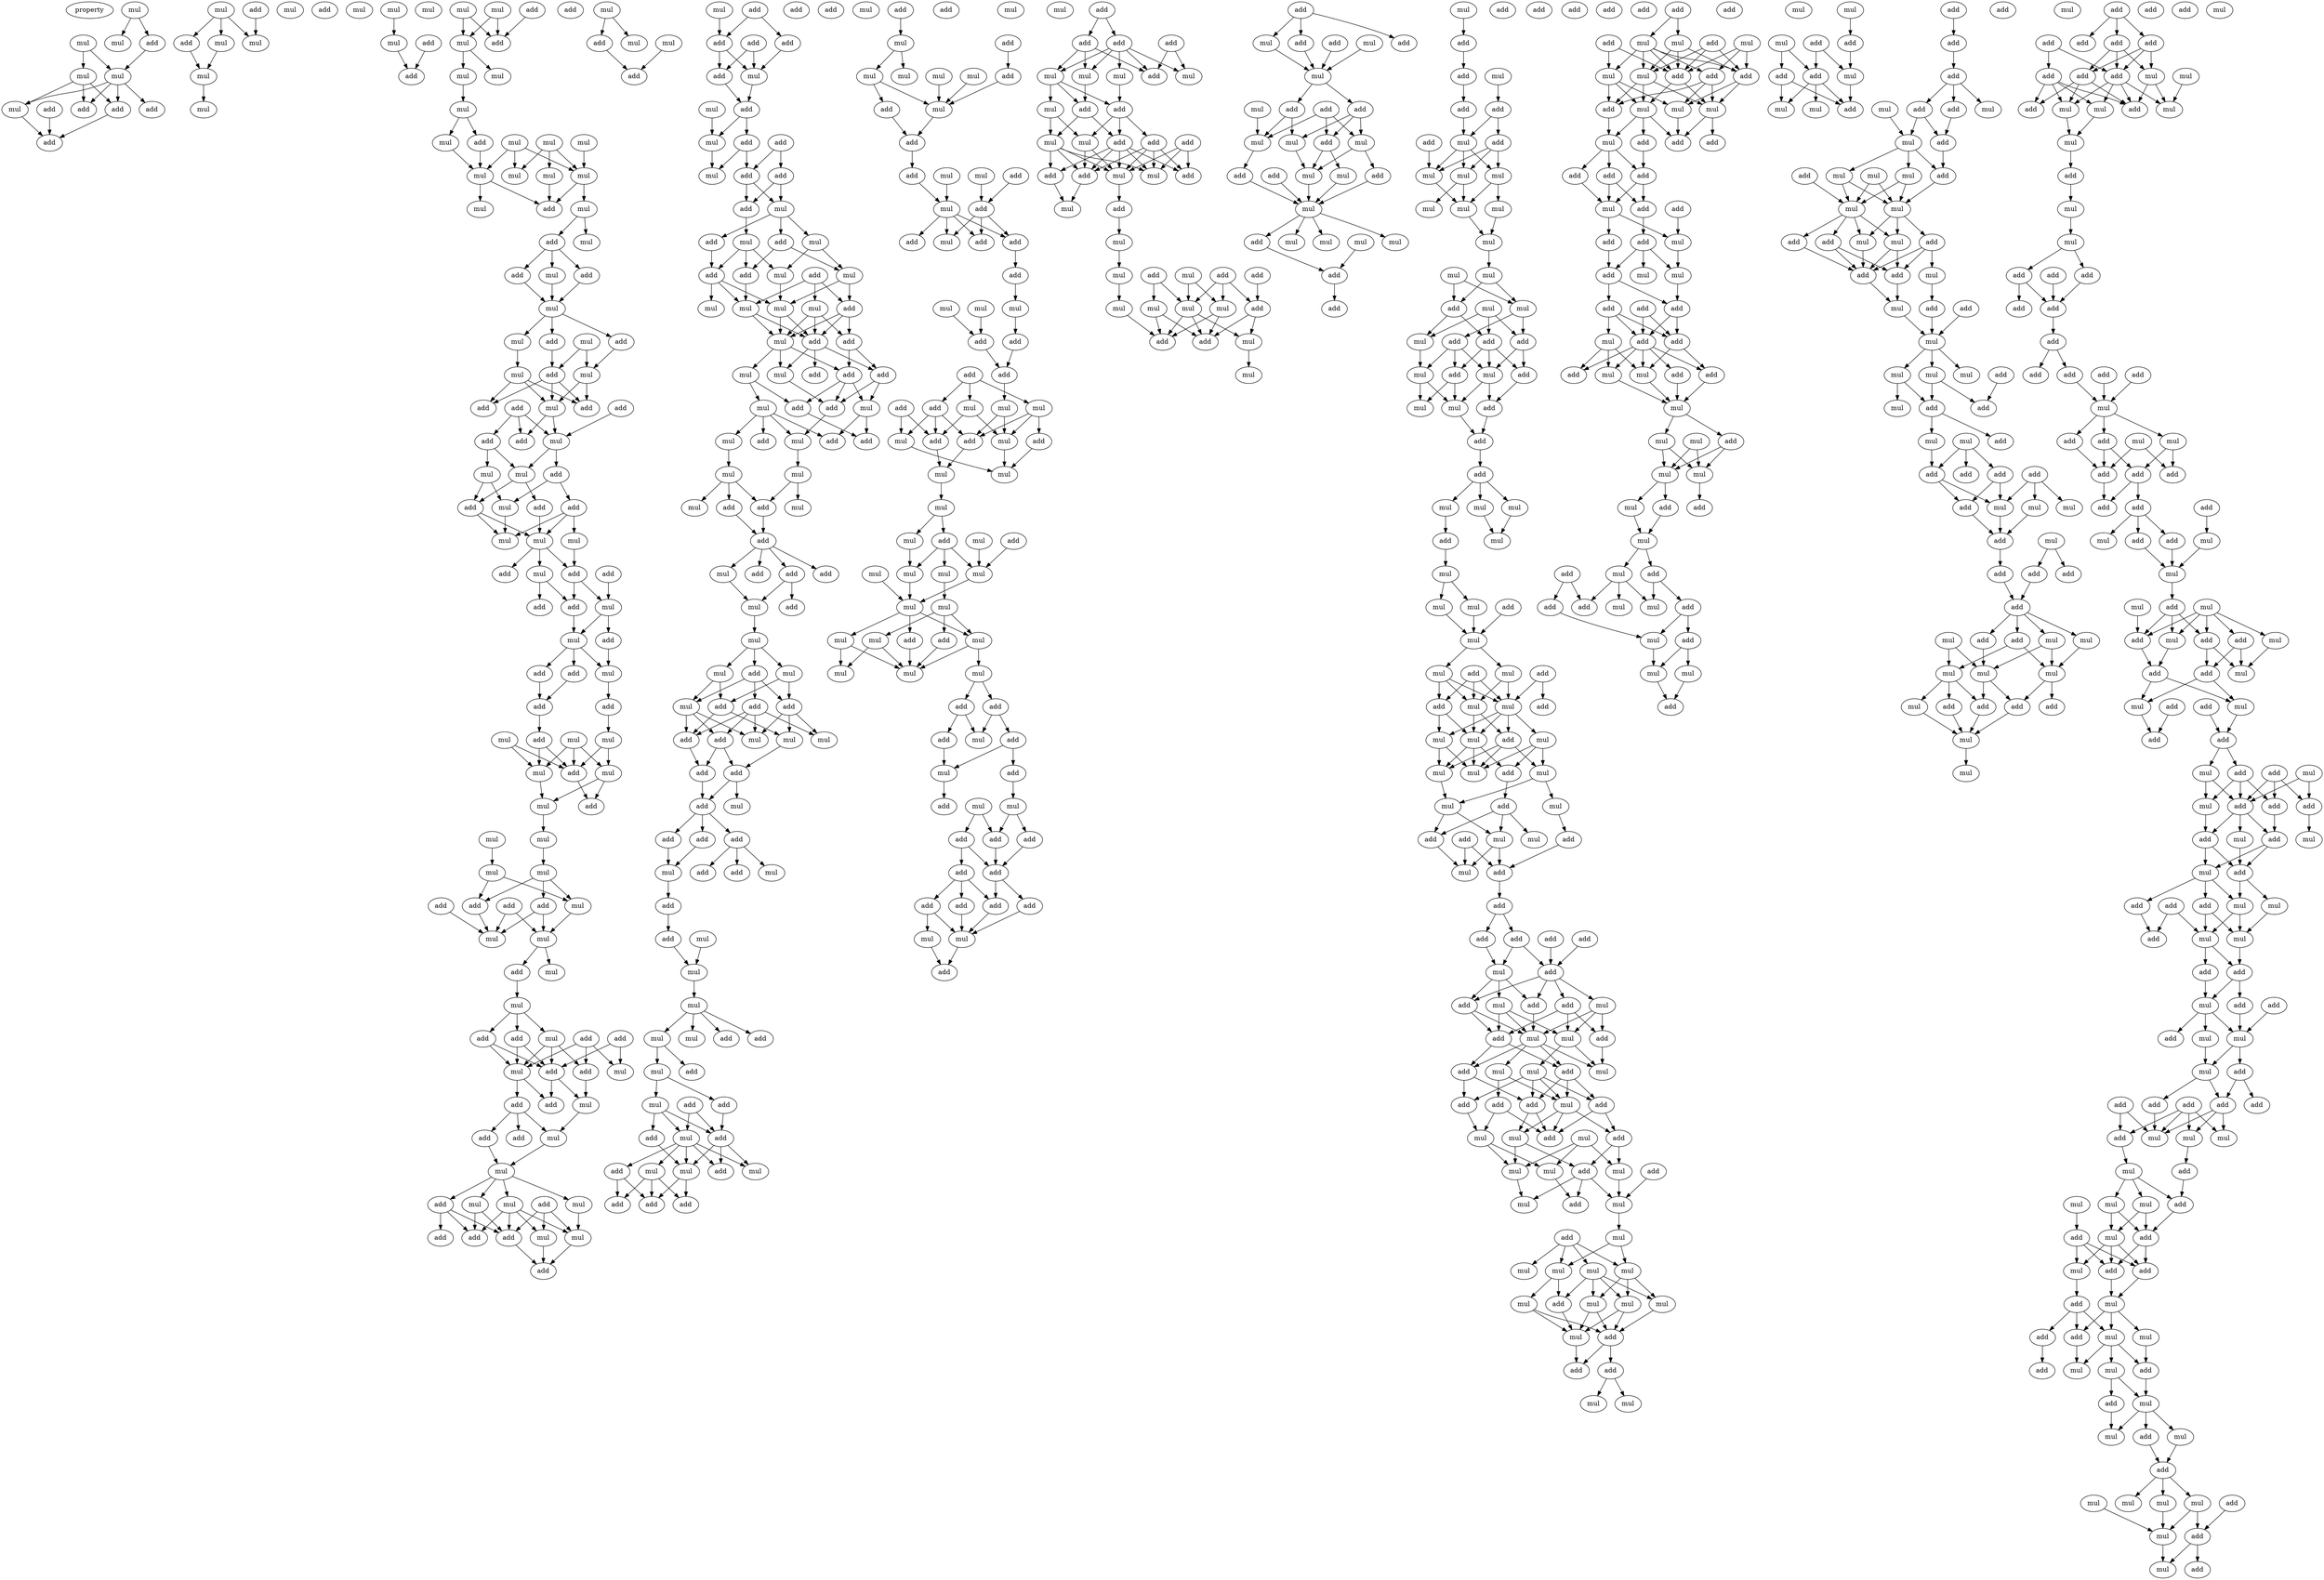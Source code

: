 digraph {
    node [fontcolor=black]
    property [mul=2,lf=1.3]
    0 [ label = mul ];
    1 [ label = add ];
    2 [ label = mul ];
    3 [ label = mul ];
    4 [ label = mul ];
    5 [ label = mul ];
    6 [ label = add ];
    7 [ label = mul ];
    8 [ label = add ];
    9 [ label = add ];
    10 [ label = add ];
    11 [ label = add ];
    12 [ label = mul ];
    13 [ label = mul ];
    14 [ label = add ];
    15 [ label = add ];
    16 [ label = mul ];
    17 [ label = mul ];
    18 [ label = mul ];
    19 [ label = add ];
    20 [ label = mul ];
    21 [ label = mul ];
    22 [ label = mul ];
    23 [ label = add ];
    24 [ label = mul ];
    25 [ label = mul ];
    26 [ label = add ];
    27 [ label = mul ];
    28 [ label = mul ];
    29 [ label = add ];
    30 [ label = mul ];
    31 [ label = add ];
    32 [ label = mul ];
    33 [ label = mul ];
    34 [ label = mul ];
    35 [ label = mul ];
    36 [ label = mul ];
    37 [ label = mul ];
    38 [ label = add ];
    39 [ label = mul ];
    40 [ label = mul ];
    41 [ label = mul ];
    42 [ label = mul ];
    43 [ label = mul ];
    44 [ label = add ];
    45 [ label = mul ];
    46 [ label = mul ];
    47 [ label = add ];
    48 [ label = mul ];
    49 [ label = add ];
    50 [ label = mul ];
    51 [ label = add ];
    52 [ label = mul ];
    53 [ label = add ];
    54 [ label = add ];
    55 [ label = add ];
    56 [ label = mul ];
    57 [ label = mul ];
    58 [ label = add ];
    59 [ label = mul ];
    60 [ label = mul ];
    61 [ label = add ];
    62 [ label = add ];
    63 [ label = mul ];
    64 [ label = add ];
    65 [ label = add ];
    66 [ label = mul ];
    67 [ label = add ];
    68 [ label = add ];
    69 [ label = mul ];
    70 [ label = add ];
    71 [ label = mul ];
    72 [ label = add ];
    73 [ label = mul ];
    74 [ label = add ];
    75 [ label = add ];
    76 [ label = mul ];
    77 [ label = mul ];
    78 [ label = mul ];
    79 [ label = add ];
    80 [ label = mul ];
    81 [ label = add ];
    82 [ label = add ];
    83 [ label = mul ];
    84 [ label = add ];
    85 [ label = add ];
    86 [ label = add ];
    87 [ label = mul ];
    88 [ label = add ];
    89 [ label = mul ];
    90 [ label = add ];
    91 [ label = add ];
    92 [ label = add ];
    93 [ label = add ];
    94 [ label = mul ];
    95 [ label = mul ];
    96 [ label = mul ];
    97 [ label = mul ];
    98 [ label = mul ];
    99 [ label = add ];
    100 [ label = add ];
    101 [ label = mul ];
    102 [ label = mul ];
    103 [ label = mul ];
    104 [ label = mul ];
    105 [ label = mul ];
    106 [ label = add ];
    107 [ label = add ];
    108 [ label = mul ];
    109 [ label = add ];
    110 [ label = add ];
    111 [ label = mul ];
    112 [ label = mul ];
    113 [ label = add ];
    114 [ label = mul ];
    115 [ label = mul ];
    116 [ label = add ];
    117 [ label = mul ];
    118 [ label = add ];
    119 [ label = add ];
    120 [ label = add ];
    121 [ label = mul ];
    122 [ label = mul ];
    123 [ label = add ];
    124 [ label = add ];
    125 [ label = add ];
    126 [ label = add ];
    127 [ label = mul ];
    128 [ label = add ];
    129 [ label = add ];
    130 [ label = mul ];
    131 [ label = mul ];
    132 [ label = mul ];
    133 [ label = add ];
    134 [ label = mul ];
    135 [ label = add ];
    136 [ label = mul ];
    137 [ label = mul ];
    138 [ label = add ];
    139 [ label = mul ];
    140 [ label = add ];
    141 [ label = add ];
    142 [ label = add ];
    143 [ label = mul ];
    144 [ label = add ];
    145 [ label = mul ];
    146 [ label = mul ];
    147 [ label = add ];
    148 [ label = mul ];
    149 [ label = add ];
    150 [ label = add ];
    151 [ label = add ];
    152 [ label = add ];
    153 [ label = add ];
    154 [ label = add ];
    155 [ label = mul ];
    156 [ label = mul ];
    157 [ label = add ];
    158 [ label = mul ];
    159 [ label = add ];
    160 [ label = add ];
    161 [ label = add ];
    162 [ label = mul ];
    163 [ label = add ];
    164 [ label = mul ];
    165 [ label = add ];
    166 [ label = mul ];
    167 [ label = add ];
    168 [ label = add ];
    169 [ label = mul ];
    170 [ label = add ];
    171 [ label = add ];
    172 [ label = mul ];
    173 [ label = mul ];
    174 [ label = add ];
    175 [ label = mul ];
    176 [ label = mul ];
    177 [ label = add ];
    178 [ label = mul ];
    179 [ label = mul ];
    180 [ label = add ];
    181 [ label = add ];
    182 [ label = mul ];
    183 [ label = add ];
    184 [ label = mul ];
    185 [ label = add ];
    186 [ label = add ];
    187 [ label = mul ];
    188 [ label = mul ];
    189 [ label = mul ];
    190 [ label = add ];
    191 [ label = add ];
    192 [ label = mul ];
    193 [ label = add ];
    194 [ label = mul ];
    195 [ label = add ];
    196 [ label = add ];
    197 [ label = mul ];
    198 [ label = mul ];
    199 [ label = mul ];
    200 [ label = mul ];
    201 [ label = add ];
    202 [ label = add ];
    203 [ label = add ];
    204 [ label = mul ];
    205 [ label = add ];
    206 [ label = add ];
    207 [ label = add ];
    208 [ label = add ];
    209 [ label = mul ];
    210 [ label = mul ];
    211 [ label = mul ];
    212 [ label = mul ];
    213 [ label = add ];
    214 [ label = add ];
    215 [ label = add ];
    216 [ label = mul ];
    217 [ label = add ];
    218 [ label = mul ];
    219 [ label = mul ];
    220 [ label = add ];
    221 [ label = add ];
    222 [ label = mul ];
    223 [ label = add ];
    224 [ label = add ];
    225 [ label = mul ];
    226 [ label = add ];
    227 [ label = add ];
    228 [ label = add ];
    229 [ label = add ];
    230 [ label = add ];
    231 [ label = add ];
    232 [ label = mul ];
    233 [ label = mul ];
    234 [ label = add ];
    235 [ label = mul ];
    236 [ label = add ];
    237 [ label = add ];
    238 [ label = mul ];
    239 [ label = mul ];
    240 [ label = mul ];
    241 [ label = mul ];
    242 [ label = mul ];
    243 [ label = add ];
    244 [ label = add ];
    245 [ label = mul ];
    246 [ label = add ];
    247 [ label = add ];
    248 [ label = add ];
    249 [ label = mul ];
    250 [ label = mul ];
    251 [ label = add ];
    252 [ label = add ];
    253 [ label = mul ];
    254 [ label = add ];
    255 [ label = mul ];
    256 [ label = mul ];
    257 [ label = add ];
    258 [ label = add ];
    259 [ label = add ];
    260 [ label = add ];
    261 [ label = add ];
    262 [ label = add ];
    263 [ label = mul ];
    264 [ label = mul ];
    265 [ label = mul ];
    266 [ label = add ];
    267 [ label = mul ];
    268 [ label = mul ];
    269 [ label = add ];
    270 [ label = mul ];
    271 [ label = add ];
    272 [ label = add ];
    273 [ label = mul ];
    274 [ label = add ];
    275 [ label = mul ];
    276 [ label = mul ];
    277 [ label = add ];
    278 [ label = add ];
    279 [ label = add ];
    280 [ label = add ];
    281 [ label = mul ];
    282 [ label = add ];
    283 [ label = mul ];
    284 [ label = mul ];
    285 [ label = mul ];
    286 [ label = add ];
    287 [ label = add ];
    288 [ label = add ];
    289 [ label = add ];
    290 [ label = mul ];
    291 [ label = mul ];
    292 [ label = add ];
    293 [ label = add ];
    294 [ label = mul ];
    295 [ label = add ];
    296 [ label = add ];
    297 [ label = add ];
    298 [ label = mul ];
    299 [ label = mul ];
    300 [ label = mul ];
    301 [ label = mul ];
    302 [ label = mul ];
    303 [ label = mul ];
    304 [ label = mul ];
    305 [ label = add ];
    306 [ label = add ];
    307 [ label = mul ];
    308 [ label = mul ];
    309 [ label = mul ];
    310 [ label = mul ];
    311 [ label = mul ];
    312 [ label = mul ];
    313 [ label = add ];
    314 [ label = add ];
    315 [ label = mul ];
    316 [ label = mul ];
    317 [ label = mul ];
    318 [ label = mul ];
    319 [ label = mul ];
    320 [ label = mul ];
    321 [ label = add ];
    322 [ label = add ];
    323 [ label = add ];
    324 [ label = add ];
    325 [ label = mul ];
    326 [ label = add ];
    327 [ label = mul ];
    328 [ label = mul ];
    329 [ label = mul ];
    330 [ label = add ];
    331 [ label = add ];
    332 [ label = add ];
    333 [ label = add ];
    334 [ label = add ];
    335 [ label = add ];
    336 [ label = add ];
    337 [ label = add ];
    338 [ label = add ];
    339 [ label = add ];
    340 [ label = add ];
    341 [ label = mul ];
    342 [ label = mul ];
    343 [ label = mul ];
    344 [ label = add ];
    345 [ label = mul ];
    346 [ label = add ];
    347 [ label = add ];
    348 [ label = add ];
    349 [ label = add ];
    350 [ label = mul ];
    351 [ label = mul ];
    352 [ label = add ];
    353 [ label = mul ];
    354 [ label = mul ];
    355 [ label = add ];
    356 [ label = mul ];
    357 [ label = add ];
    358 [ label = add ];
    359 [ label = add ];
    360 [ label = mul ];
    361 [ label = mul ];
    362 [ label = add ];
    363 [ label = add ];
    364 [ label = add ];
    365 [ label = mul ];
    366 [ label = add ];
    367 [ label = mul ];
    368 [ label = add ];
    369 [ label = mul ];
    370 [ label = mul ];
    371 [ label = mul ];
    372 [ label = add ];
    373 [ label = add ];
    374 [ label = add ];
    375 [ label = mul ];
    376 [ label = mul ];
    377 [ label = add ];
    378 [ label = mul ];
    379 [ label = mul ];
    380 [ label = mul ];
    381 [ label = mul ];
    382 [ label = add ];
    383 [ label = add ];
    384 [ label = mul ];
    385 [ label = add ];
    386 [ label = add ];
    387 [ label = add ];
    388 [ label = mul ];
    389 [ label = add ];
    390 [ label = mul ];
    391 [ label = mul ];
    392 [ label = add ];
    393 [ label = add ];
    394 [ label = add ];
    395 [ label = mul ];
    396 [ label = add ];
    397 [ label = mul ];
    398 [ label = mul ];
    399 [ label = mul ];
    400 [ label = add ];
    401 [ label = add ];
    402 [ label = mul ];
    403 [ label = mul ];
    404 [ label = add ];
    405 [ label = mul ];
    406 [ label = add ];
    407 [ label = mul ];
    408 [ label = mul ];
    409 [ label = mul ];
    410 [ label = mul ];
    411 [ label = add ];
    412 [ label = mul ];
    413 [ label = add ];
    414 [ label = add ];
    415 [ label = add ];
    416 [ label = add ];
    417 [ label = mul ];
    418 [ label = add ];
    419 [ label = add ];
    420 [ label = add ];
    421 [ label = add ];
    422 [ label = mul ];
    423 [ label = mul ];
    424 [ label = mul ];
    425 [ label = mul ];
    426 [ label = mul ];
    427 [ label = add ];
    428 [ label = mul ];
    429 [ label = mul ];
    430 [ label = add ];
    431 [ label = mul ];
    432 [ label = mul ];
    433 [ label = mul ];
    434 [ label = add ];
    435 [ label = mul ];
    436 [ label = mul ];
    437 [ label = add ];
    438 [ label = mul ];
    439 [ label = add ];
    440 [ label = add ];
    441 [ label = add ];
    442 [ label = mul ];
    443 [ label = mul ];
    444 [ label = add ];
    445 [ label = add ];
    446 [ label = mul ];
    447 [ label = mul ];
    448 [ label = add ];
    449 [ label = add ];
    450 [ label = add ];
    451 [ label = mul ];
    452 [ label = mul ];
    453 [ label = mul ];
    454 [ label = add ];
    455 [ label = mul ];
    456 [ label = mul ];
    457 [ label = mul ];
    458 [ label = mul ];
    459 [ label = add ];
    460 [ label = mul ];
    461 [ label = mul ];
    462 [ label = add ];
    463 [ label = mul ];
    464 [ label = add ];
    465 [ label = add ];
    466 [ label = mul ];
    467 [ label = mul ];
    468 [ label = add ];
    469 [ label = mul ];
    470 [ label = mul ];
    471 [ label = mul ];
    472 [ label = add ];
    473 [ label = mul ];
    474 [ label = mul ];
    475 [ label = add ];
    476 [ label = mul ];
    477 [ label = mul ];
    478 [ label = mul ];
    479 [ label = add ];
    480 [ label = add ];
    481 [ label = add ];
    482 [ label = mul ];
    483 [ label = mul ];
    484 [ label = add ];
    485 [ label = mul ];
    486 [ label = add ];
    487 [ label = add ];
    488 [ label = add ];
    489 [ label = add ];
    490 [ label = add ];
    491 [ label = add ];
    492 [ label = add ];
    493 [ label = mul ];
    494 [ label = add ];
    495 [ label = add ];
    496 [ label = add ];
    497 [ label = add ];
    498 [ label = mul ];
    499 [ label = mul ];
    500 [ label = add ];
    501 [ label = mul ];
    502 [ label = mul ];
    503 [ label = add ];
    504 [ label = add ];
    505 [ label = mul ];
    506 [ label = add ];
    507 [ label = mul ];
    508 [ label = mul ];
    509 [ label = add ];
    510 [ label = mul ];
    511 [ label = add ];
    512 [ label = add ];
    513 [ label = add ];
    514 [ label = mul ];
    515 [ label = mul ];
    516 [ label = add ];
    517 [ label = mul ];
    518 [ label = add ];
    519 [ label = mul ];
    520 [ label = add ];
    521 [ label = mul ];
    522 [ label = mul ];
    523 [ label = add ];
    524 [ label = mul ];
    525 [ label = mul ];
    526 [ label = add ];
    527 [ label = mul ];
    528 [ label = add ];
    529 [ label = mul ];
    530 [ label = mul ];
    531 [ label = mul ];
    532 [ label = mul ];
    533 [ label = mul ];
    534 [ label = add ];
    535 [ label = mul ];
    536 [ label = mul ];
    537 [ label = mul ];
    538 [ label = mul ];
    539 [ label = add ];
    540 [ label = add ];
    541 [ label = add ];
    542 [ label = mul ];
    543 [ label = mul ];
    544 [ label = add ];
    545 [ label = add ];
    546 [ label = add ];
    547 [ label = mul ];
    548 [ label = mul ];
    549 [ label = mul ];
    550 [ label = add ];
    551 [ label = mul ];
    552 [ label = add ];
    553 [ label = add ];
    554 [ label = mul ];
    555 [ label = mul ];
    556 [ label = add ];
    557 [ label = mul ];
    558 [ label = mul ];
    559 [ label = add ];
    560 [ label = add ];
    561 [ label = mul ];
    562 [ label = add ];
    563 [ label = add ];
    564 [ label = add ];
    565 [ label = add ];
    566 [ label = mul ];
    567 [ label = add ];
    568 [ label = add ];
    569 [ label = mul ];
    570 [ label = add ];
    571 [ label = add ];
    572 [ label = mul ];
    573 [ label = mul ];
    574 [ label = add ];
    575 [ label = add ];
    576 [ label = add ];
    577 [ label = add ];
    578 [ label = mul ];
    579 [ label = add ];
    580 [ label = add ];
    581 [ label = add ];
    582 [ label = mul ];
    583 [ label = add ];
    584 [ label = mul ];
    585 [ label = add ];
    586 [ label = mul ];
    587 [ label = add ];
    588 [ label = mul ];
    589 [ label = add ];
    590 [ label = mul ];
    591 [ label = mul ];
    592 [ label = mul ];
    593 [ label = mul ];
    594 [ label = add ];
    595 [ label = add ];
    596 [ label = mul ];
    597 [ label = mul ];
    598 [ label = add ];
    599 [ label = add ];
    600 [ label = add ];
    601 [ label = mul ];
    602 [ label = add ];
    603 [ label = mul ];
    604 [ label = add ];
    605 [ label = add ];
    606 [ label = mul ];
    607 [ label = mul ];
    608 [ label = mul ];
    609 [ label = mul ];
    610 [ label = mul ];
    611 [ label = add ];
    612 [ label = add ];
    613 [ label = mul ];
    614 [ label = add ];
    615 [ label = add ];
    616 [ label = add ];
    617 [ label = mul ];
    618 [ label = mul ];
    619 [ label = mul ];
    620 [ label = add ];
    621 [ label = add ];
    622 [ label = add ];
    623 [ label = add ];
    624 [ label = add ];
    625 [ label = add ];
    626 [ label = add ];
    627 [ label = mul ];
    628 [ label = mul ];
    629 [ label = mul ];
    630 [ label = add ];
    631 [ label = mul ];
    632 [ label = add ];
    633 [ label = mul ];
    634 [ label = mul ];
    635 [ label = add ];
    636 [ label = mul ];
    637 [ label = mul ];
    638 [ label = add ];
    639 [ label = add ];
    640 [ label = mul ];
    641 [ label = add ];
    642 [ label = mul ];
    643 [ label = mul ];
    644 [ label = add ];
    645 [ label = add ];
    646 [ label = mul ];
    647 [ label = add ];
    648 [ label = add ];
    649 [ label = mul ];
    650 [ label = add ];
    651 [ label = mul ];
    652 [ label = mul ];
    653 [ label = mul ];
    654 [ label = add ];
    655 [ label = mul ];
    656 [ label = add ];
    657 [ label = mul ];
    658 [ label = mul ];
    659 [ label = add ];
    660 [ label = add ];
    661 [ label = add ];
    662 [ label = add ];
    663 [ label = add ];
    664 [ label = mul ];
    665 [ label = mul ];
    666 [ label = add ];
    667 [ label = mul ];
    668 [ label = mul ];
    669 [ label = add ];
    670 [ label = add ];
    671 [ label = mul ];
    672 [ label = add ];
    673 [ label = add ];
    674 [ label = add ];
    675 [ label = mul ];
    676 [ label = mul ];
    677 [ label = add ];
    678 [ label = add ];
    679 [ label = mul ];
    680 [ label = mul ];
    681 [ label = mul ];
    682 [ label = mul ];
    683 [ label = add ];
    684 [ label = add ];
    685 [ label = add ];
    686 [ label = mul ];
    687 [ label = add ];
    688 [ label = mul ];
    689 [ label = add ];
    690 [ label = mul ];
    691 [ label = add ];
    692 [ label = add ];
    693 [ label = add ];
    694 [ label = add ];
    695 [ label = add ];
    696 [ label = add ];
    697 [ label = mul ];
    698 [ label = mul ];
    699 [ label = add ];
    700 [ label = add ];
    701 [ label = mul ];
    702 [ label = mul ];
    703 [ label = mul ];
    704 [ label = add ];
    705 [ label = mul ];
    706 [ label = add ];
    707 [ label = add ];
    708 [ label = mul ];
    709 [ label = mul ];
    710 [ label = add ];
    711 [ label = add ];
    712 [ label = add ];
    713 [ label = add ];
    714 [ label = add ];
    715 [ label = add ];
    716 [ label = add ];
    717 [ label = add ];
    718 [ label = add ];
    719 [ label = add ];
    720 [ label = add ];
    721 [ label = mul ];
    722 [ label = add ];
    723 [ label = add ];
    724 [ label = mul ];
    725 [ label = mul ];
    726 [ label = add ];
    727 [ label = add ];
    728 [ label = add ];
    729 [ label = add ];
    730 [ label = add ];
    731 [ label = add ];
    732 [ label = add ];
    733 [ label = add ];
    734 [ label = mul ];
    735 [ label = mul ];
    736 [ label = mul ];
    737 [ label = mul ];
    738 [ label = add ];
    739 [ label = mul ];
    740 [ label = add ];
    741 [ label = add ];
    742 [ label = mul ];
    743 [ label = add ];
    744 [ label = mul ];
    745 [ label = add ];
    746 [ label = mul ];
    747 [ label = add ];
    748 [ label = mul ];
    749 [ label = add ];
    750 [ label = add ];
    751 [ label = mul ];
    752 [ label = add ];
    753 [ label = add ];
    754 [ label = mul ];
    755 [ label = add ];
    756 [ label = add ];
    757 [ label = mul ];
    758 [ label = mul ];
    759 [ label = add ];
    760 [ label = add ];
    761 [ label = add ];
    762 [ label = mul ];
    763 [ label = mul ];
    764 [ label = add ];
    765 [ label = add ];
    766 [ label = add ];
    767 [ label = mul ];
    768 [ label = add ];
    769 [ label = add ];
    770 [ label = mul ];
    771 [ label = add ];
    772 [ label = mul ];
    773 [ label = mul ];
    774 [ label = mul ];
    775 [ label = add ];
    776 [ label = add ];
    777 [ label = add ];
    778 [ label = mul ];
    779 [ label = add ];
    780 [ label = add ];
    781 [ label = add ];
    782 [ label = mul ];
    783 [ label = mul ];
    784 [ label = mul ];
    785 [ label = add ];
    786 [ label = add ];
    787 [ label = add ];
    788 [ label = add ];
    789 [ label = add ];
    790 [ label = add ];
    791 [ label = add ];
    792 [ label = mul ];
    793 [ label = mul ];
    794 [ label = mul ];
    795 [ label = mul ];
    796 [ label = add ];
    797 [ label = mul ];
    798 [ label = add ];
    799 [ label = mul ];
    800 [ label = mul ];
    801 [ label = mul ];
    802 [ label = add ];
    803 [ label = mul ];
    804 [ label = add ];
    805 [ label = add ];
    806 [ label = add ];
    807 [ label = mul ];
    808 [ label = add ];
    809 [ label = mul ];
    810 [ label = add ];
    811 [ label = mul ];
    812 [ label = add ];
    813 [ label = mul ];
    814 [ label = mul ];
    815 [ label = add ];
    816 [ label = add ];
    817 [ label = mul ];
    818 [ label = add ];
    819 [ label = mul ];
    820 [ label = add ];
    821 [ label = mul ];
    822 [ label = mul ];
    823 [ label = add ];
    824 [ label = mul ];
    825 [ label = mul ];
    826 [ label = add ];
    827 [ label = mul ];
    828 [ label = mul ];
    829 [ label = mul ];
    830 [ label = add ];
    831 [ label = mul ];
    832 [ label = add ];
    0 -> 1 [ name = 0 ];
    0 -> 2 [ name = 1 ];
    1 -> 4 [ name = 2 ];
    3 -> 4 [ name = 3 ];
    3 -> 5 [ name = 4 ];
    4 -> 7 [ name = 5 ];
    4 -> 8 [ name = 6 ];
    4 -> 9 [ name = 7 ];
    4 -> 10 [ name = 8 ];
    5 -> 7 [ name = 9 ];
    5 -> 8 [ name = 10 ];
    5 -> 10 [ name = 11 ];
    6 -> 11 [ name = 12 ];
    7 -> 11 [ name = 13 ];
    8 -> 11 [ name = 14 ];
    12 -> 15 [ name = 15 ];
    12 -> 16 [ name = 16 ];
    12 -> 17 [ name = 17 ];
    14 -> 17 [ name = 18 ];
    15 -> 18 [ name = 19 ];
    16 -> 18 [ name = 20 ];
    18 -> 20 [ name = 21 ];
    22 -> 24 [ name = 22 ];
    23 -> 26 [ name = 23 ];
    24 -> 26 [ name = 24 ];
    27 -> 30 [ name = 25 ];
    27 -> 31 [ name = 26 ];
    28 -> 30 [ name = 27 ];
    28 -> 31 [ name = 28 ];
    29 -> 31 [ name = 29 ];
    30 -> 32 [ name = 30 ];
    30 -> 33 [ name = 31 ];
    32 -> 34 [ name = 32 ];
    34 -> 36 [ name = 33 ];
    34 -> 38 [ name = 34 ];
    35 -> 40 [ name = 35 ];
    36 -> 41 [ name = 36 ];
    37 -> 40 [ name = 37 ];
    37 -> 42 [ name = 38 ];
    37 -> 43 [ name = 39 ];
    38 -> 41 [ name = 40 ];
    39 -> 40 [ name = 41 ];
    39 -> 41 [ name = 42 ];
    39 -> 42 [ name = 43 ];
    40 -> 44 [ name = 44 ];
    40 -> 45 [ name = 45 ];
    41 -> 44 [ name = 46 ];
    41 -> 46 [ name = 47 ];
    43 -> 44 [ name = 48 ];
    45 -> 47 [ name = 49 ];
    45 -> 48 [ name = 50 ];
    47 -> 49 [ name = 51 ];
    47 -> 50 [ name = 52 ];
    47 -> 51 [ name = 53 ];
    49 -> 52 [ name = 54 ];
    50 -> 52 [ name = 55 ];
    51 -> 52 [ name = 56 ];
    52 -> 53 [ name = 57 ];
    52 -> 54 [ name = 58 ];
    52 -> 57 [ name = 59 ];
    53 -> 58 [ name = 60 ];
    54 -> 59 [ name = 61 ];
    56 -> 58 [ name = 62 ];
    56 -> 59 [ name = 63 ];
    57 -> 60 [ name = 64 ];
    58 -> 61 [ name = 65 ];
    58 -> 63 [ name = 66 ];
    58 -> 64 [ name = 67 ];
    59 -> 63 [ name = 68 ];
    59 -> 64 [ name = 69 ];
    60 -> 61 [ name = 70 ];
    60 -> 63 [ name = 71 ];
    60 -> 64 [ name = 72 ];
    62 -> 66 [ name = 73 ];
    62 -> 67 [ name = 74 ];
    62 -> 68 [ name = 75 ];
    63 -> 66 [ name = 76 ];
    63 -> 67 [ name = 77 ];
    65 -> 66 [ name = 78 ];
    66 -> 69 [ name = 79 ];
    66 -> 70 [ name = 80 ];
    68 -> 69 [ name = 81 ];
    68 -> 71 [ name = 82 ];
    69 -> 74 [ name = 83 ];
    69 -> 75 [ name = 84 ];
    70 -> 72 [ name = 85 ];
    70 -> 73 [ name = 86 ];
    71 -> 73 [ name = 87 ];
    71 -> 75 [ name = 88 ];
    72 -> 76 [ name = 89 ];
    72 -> 77 [ name = 90 ];
    72 -> 78 [ name = 91 ];
    73 -> 78 [ name = 92 ];
    74 -> 76 [ name = 93 ];
    75 -> 76 [ name = 94 ];
    75 -> 78 [ name = 95 ];
    76 -> 79 [ name = 96 ];
    76 -> 80 [ name = 97 ];
    76 -> 81 [ name = 98 ];
    77 -> 81 [ name = 99 ];
    80 -> 84 [ name = 100 ];
    80 -> 85 [ name = 101 ];
    81 -> 83 [ name = 102 ];
    81 -> 85 [ name = 103 ];
    82 -> 83 [ name = 104 ];
    83 -> 86 [ name = 105 ];
    83 -> 87 [ name = 106 ];
    85 -> 87 [ name = 107 ];
    86 -> 89 [ name = 108 ];
    87 -> 88 [ name = 109 ];
    87 -> 89 [ name = 110 ];
    87 -> 90 [ name = 111 ];
    88 -> 92 [ name = 112 ];
    89 -> 91 [ name = 113 ];
    90 -> 92 [ name = 114 ];
    91 -> 96 [ name = 115 ];
    92 -> 93 [ name = 116 ];
    93 -> 97 [ name = 117 ];
    93 -> 99 [ name = 118 ];
    94 -> 97 [ name = 119 ];
    94 -> 99 [ name = 120 ];
    95 -> 97 [ name = 121 ];
    95 -> 98 [ name = 122 ];
    95 -> 99 [ name = 123 ];
    96 -> 98 [ name = 124 ];
    96 -> 99 [ name = 125 ];
    97 -> 101 [ name = 126 ];
    98 -> 100 [ name = 127 ];
    98 -> 101 [ name = 128 ];
    99 -> 100 [ name = 129 ];
    101 -> 103 [ name = 130 ];
    102 -> 105 [ name = 131 ];
    103 -> 104 [ name = 132 ];
    104 -> 108 [ name = 133 ];
    104 -> 109 [ name = 134 ];
    104 -> 110 [ name = 135 ];
    105 -> 108 [ name = 136 ];
    105 -> 109 [ name = 137 ];
    106 -> 111 [ name = 138 ];
    107 -> 111 [ name = 139 ];
    107 -> 112 [ name = 140 ];
    108 -> 112 [ name = 141 ];
    109 -> 111 [ name = 142 ];
    110 -> 111 [ name = 143 ];
    110 -> 112 [ name = 144 ];
    112 -> 113 [ name = 145 ];
    112 -> 114 [ name = 146 ];
    113 -> 115 [ name = 147 ];
    115 -> 116 [ name = 148 ];
    115 -> 117 [ name = 149 ];
    115 -> 120 [ name = 150 ];
    116 -> 121 [ name = 151 ];
    116 -> 123 [ name = 152 ];
    117 -> 121 [ name = 153 ];
    117 -> 123 [ name = 154 ];
    117 -> 124 [ name = 155 ];
    118 -> 121 [ name = 156 ];
    118 -> 122 [ name = 157 ];
    118 -> 124 [ name = 158 ];
    119 -> 122 [ name = 159 ];
    119 -> 123 [ name = 160 ];
    120 -> 121 [ name = 161 ];
    120 -> 123 [ name = 162 ];
    121 -> 125 [ name = 163 ];
    121 -> 126 [ name = 164 ];
    123 -> 125 [ name = 165 ];
    123 -> 127 [ name = 166 ];
    124 -> 127 [ name = 167 ];
    126 -> 128 [ name = 168 ];
    126 -> 129 [ name = 169 ];
    126 -> 130 [ name = 170 ];
    127 -> 130 [ name = 171 ];
    128 -> 131 [ name = 172 ];
    130 -> 131 [ name = 173 ];
    131 -> 132 [ name = 174 ];
    131 -> 134 [ name = 175 ];
    131 -> 135 [ name = 176 ];
    131 -> 136 [ name = 177 ];
    132 -> 140 [ name = 178 ];
    132 -> 141 [ name = 179 ];
    133 -> 137 [ name = 180 ];
    133 -> 139 [ name = 181 ];
    133 -> 141 [ name = 182 ];
    134 -> 137 [ name = 183 ];
    134 -> 139 [ name = 184 ];
    134 -> 140 [ name = 185 ];
    134 -> 141 [ name = 186 ];
    135 -> 138 [ name = 187 ];
    135 -> 140 [ name = 188 ];
    135 -> 141 [ name = 189 ];
    136 -> 137 [ name = 190 ];
    137 -> 142 [ name = 191 ];
    139 -> 142 [ name = 192 ];
    141 -> 142 [ name = 193 ];
    143 -> 144 [ name = 194 ];
    143 -> 145 [ name = 195 ];
    144 -> 147 [ name = 196 ];
    146 -> 147 [ name = 197 ];
    148 -> 150 [ name = 198 ];
    149 -> 150 [ name = 199 ];
    149 -> 151 [ name = 200 ];
    150 -> 154 [ name = 201 ];
    150 -> 155 [ name = 202 ];
    151 -> 155 [ name = 203 ];
    153 -> 154 [ name = 204 ];
    153 -> 155 [ name = 205 ];
    154 -> 157 [ name = 206 ];
    155 -> 157 [ name = 207 ];
    156 -> 158 [ name = 208 ];
    157 -> 158 [ name = 209 ];
    157 -> 160 [ name = 210 ];
    158 -> 162 [ name = 211 ];
    159 -> 161 [ name = 212 ];
    159 -> 163 [ name = 213 ];
    160 -> 161 [ name = 214 ];
    160 -> 162 [ name = 215 ];
    161 -> 164 [ name = 216 ];
    161 -> 165 [ name = 217 ];
    163 -> 164 [ name = 218 ];
    163 -> 165 [ name = 219 ];
    164 -> 167 [ name = 220 ];
    164 -> 168 [ name = 221 ];
    164 -> 169 [ name = 222 ];
    165 -> 166 [ name = 223 ];
    166 -> 170 [ name = 224 ];
    166 -> 173 [ name = 225 ];
    166 -> 174 [ name = 226 ];
    167 -> 170 [ name = 227 ];
    167 -> 172 [ name = 228 ];
    168 -> 174 [ name = 229 ];
    169 -> 172 [ name = 230 ];
    169 -> 173 [ name = 231 ];
    170 -> 179 [ name = 232 ];
    171 -> 175 [ name = 233 ];
    171 -> 177 [ name = 234 ];
    171 -> 179 [ name = 235 ];
    172 -> 177 [ name = 236 ];
    172 -> 178 [ name = 237 ];
    173 -> 178 [ name = 238 ];
    174 -> 176 [ name = 239 ];
    174 -> 178 [ name = 240 ];
    174 -> 179 [ name = 241 ];
    175 -> 180 [ name = 242 ];
    175 -> 181 [ name = 243 ];
    175 -> 182 [ name = 244 ];
    177 -> 180 [ name = 245 ];
    177 -> 181 [ name = 246 ];
    177 -> 182 [ name = 247 ];
    178 -> 181 [ name = 248 ];
    178 -> 182 [ name = 249 ];
    179 -> 181 [ name = 250 ];
    179 -> 182 [ name = 251 ];
    180 -> 185 [ name = 252 ];
    180 -> 186 [ name = 253 ];
    181 -> 183 [ name = 254 ];
    181 -> 184 [ name = 255 ];
    181 -> 185 [ name = 256 ];
    182 -> 184 [ name = 257 ];
    182 -> 186 [ name = 258 ];
    182 -> 187 [ name = 259 ];
    184 -> 191 [ name = 260 ];
    185 -> 189 [ name = 261 ];
    185 -> 191 [ name = 262 ];
    186 -> 189 [ name = 263 ];
    186 -> 190 [ name = 264 ];
    186 -> 191 [ name = 265 ];
    187 -> 188 [ name = 266 ];
    187 -> 190 [ name = 267 ];
    188 -> 192 [ name = 268 ];
    188 -> 193 [ name = 269 ];
    188 -> 194 [ name = 270 ];
    188 -> 196 [ name = 271 ];
    189 -> 195 [ name = 272 ];
    189 -> 196 [ name = 273 ];
    190 -> 195 [ name = 274 ];
    191 -> 192 [ name = 275 ];
    192 -> 197 [ name = 276 ];
    194 -> 198 [ name = 277 ];
    197 -> 199 [ name = 278 ];
    197 -> 201 [ name = 279 ];
    198 -> 200 [ name = 280 ];
    198 -> 201 [ name = 281 ];
    198 -> 202 [ name = 282 ];
    201 -> 203 [ name = 283 ];
    202 -> 203 [ name = 284 ];
    203 -> 204 [ name = 285 ];
    203 -> 205 [ name = 286 ];
    203 -> 206 [ name = 287 ];
    203 -> 207 [ name = 288 ];
    204 -> 209 [ name = 289 ];
    206 -> 208 [ name = 290 ];
    206 -> 209 [ name = 291 ];
    209 -> 210 [ name = 292 ];
    210 -> 211 [ name = 293 ];
    210 -> 212 [ name = 294 ];
    210 -> 213 [ name = 295 ];
    211 -> 215 [ name = 296 ];
    211 -> 216 [ name = 297 ];
    212 -> 214 [ name = 298 ];
    212 -> 215 [ name = 299 ];
    213 -> 214 [ name = 300 ];
    213 -> 216 [ name = 301 ];
    213 -> 217 [ name = 302 ];
    214 -> 218 [ name = 303 ];
    214 -> 219 [ name = 304 ];
    214 -> 222 [ name = 305 ];
    215 -> 218 [ name = 306 ];
    215 -> 221 [ name = 307 ];
    216 -> 219 [ name = 308 ];
    216 -> 220 [ name = 309 ];
    216 -> 221 [ name = 310 ];
    217 -> 219 [ name = 311 ];
    217 -> 220 [ name = 312 ];
    217 -> 221 [ name = 313 ];
    217 -> 222 [ name = 314 ];
    218 -> 224 [ name = 315 ];
    220 -> 223 [ name = 316 ];
    220 -> 224 [ name = 317 ];
    221 -> 223 [ name = 318 ];
    223 -> 226 [ name = 319 ];
    224 -> 225 [ name = 320 ];
    224 -> 226 [ name = 321 ];
    226 -> 227 [ name = 322 ];
    226 -> 228 [ name = 323 ];
    226 -> 229 [ name = 324 ];
    227 -> 233 [ name = 325 ];
    228 -> 233 [ name = 326 ];
    229 -> 230 [ name = 327 ];
    229 -> 231 [ name = 328 ];
    229 -> 232 [ name = 329 ];
    233 -> 234 [ name = 330 ];
    234 -> 236 [ name = 331 ];
    235 -> 239 [ name = 332 ];
    236 -> 239 [ name = 333 ];
    239 -> 240 [ name = 334 ];
    240 -> 241 [ name = 335 ];
    240 -> 242 [ name = 336 ];
    240 -> 243 [ name = 337 ];
    240 -> 244 [ name = 338 ];
    241 -> 245 [ name = 339 ];
    241 -> 246 [ name = 340 ];
    245 -> 247 [ name = 341 ];
    245 -> 249 [ name = 342 ];
    247 -> 252 [ name = 343 ];
    248 -> 250 [ name = 344 ];
    248 -> 252 [ name = 345 ];
    249 -> 250 [ name = 346 ];
    249 -> 251 [ name = 347 ];
    249 -> 252 [ name = 348 ];
    250 -> 253 [ name = 349 ];
    250 -> 254 [ name = 350 ];
    250 -> 255 [ name = 351 ];
    250 -> 256 [ name = 352 ];
    250 -> 257 [ name = 353 ];
    251 -> 256 [ name = 354 ];
    252 -> 253 [ name = 355 ];
    252 -> 254 [ name = 356 ];
    252 -> 256 [ name = 357 ];
    255 -> 258 [ name = 358 ];
    255 -> 259 [ name = 359 ];
    255 -> 260 [ name = 360 ];
    256 -> 258 [ name = 361 ];
    256 -> 259 [ name = 362 ];
    257 -> 258 [ name = 363 ];
    257 -> 260 [ name = 364 ];
    261 -> 263 [ name = 365 ];
    262 -> 266 [ name = 366 ];
    263 -> 264 [ name = 367 ];
    263 -> 268 [ name = 368 ];
    264 -> 269 [ name = 369 ];
    264 -> 270 [ name = 370 ];
    265 -> 270 [ name = 371 ];
    266 -> 270 [ name = 372 ];
    267 -> 270 [ name = 373 ];
    269 -> 271 [ name = 374 ];
    270 -> 271 [ name = 375 ];
    271 -> 272 [ name = 376 ];
    272 -> 276 [ name = 377 ];
    273 -> 277 [ name = 378 ];
    274 -> 277 [ name = 379 ];
    275 -> 276 [ name = 380 ];
    276 -> 278 [ name = 381 ];
    276 -> 279 [ name = 382 ];
    276 -> 280 [ name = 383 ];
    276 -> 281 [ name = 384 ];
    277 -> 278 [ name = 385 ];
    277 -> 279 [ name = 386 ];
    277 -> 281 [ name = 387 ];
    279 -> 282 [ name = 388 ];
    282 -> 285 [ name = 389 ];
    283 -> 286 [ name = 390 ];
    284 -> 286 [ name = 391 ];
    285 -> 287 [ name = 392 ];
    286 -> 289 [ name = 393 ];
    287 -> 289 [ name = 394 ];
    288 -> 291 [ name = 395 ];
    288 -> 293 [ name = 396 ];
    288 -> 294 [ name = 397 ];
    289 -> 290 [ name = 398 ];
    290 -> 296 [ name = 399 ];
    290 -> 299 [ name = 400 ];
    291 -> 297 [ name = 401 ];
    291 -> 299 [ name = 402 ];
    292 -> 297 [ name = 403 ];
    292 -> 298 [ name = 404 ];
    293 -> 296 [ name = 405 ];
    293 -> 297 [ name = 406 ];
    293 -> 298 [ name = 407 ];
    294 -> 295 [ name = 408 ];
    294 -> 296 [ name = 409 ];
    294 -> 299 [ name = 410 ];
    295 -> 301 [ name = 411 ];
    296 -> 300 [ name = 412 ];
    297 -> 300 [ name = 413 ];
    298 -> 301 [ name = 414 ];
    299 -> 301 [ name = 415 ];
    300 -> 302 [ name = 416 ];
    302 -> 304 [ name = 417 ];
    302 -> 306 [ name = 418 ];
    303 -> 310 [ name = 419 ];
    304 -> 307 [ name = 420 ];
    305 -> 310 [ name = 421 ];
    306 -> 307 [ name = 422 ];
    306 -> 308 [ name = 423 ];
    306 -> 310 [ name = 424 ];
    307 -> 312 [ name = 425 ];
    308 -> 311 [ name = 426 ];
    309 -> 312 [ name = 427 ];
    310 -> 312 [ name = 428 ];
    311 -> 314 [ name = 429 ];
    311 -> 315 [ name = 430 ];
    311 -> 317 [ name = 431 ];
    312 -> 313 [ name = 432 ];
    312 -> 316 [ name = 433 ];
    312 -> 317 [ name = 434 ];
    313 -> 320 [ name = 435 ];
    314 -> 320 [ name = 436 ];
    315 -> 318 [ name = 437 ];
    315 -> 320 [ name = 438 ];
    316 -> 318 [ name = 439 ];
    316 -> 320 [ name = 440 ];
    317 -> 319 [ name = 441 ];
    317 -> 320 [ name = 442 ];
    319 -> 321 [ name = 443 ];
    319 -> 322 [ name = 444 ];
    321 -> 323 [ name = 445 ];
    321 -> 325 [ name = 446 ];
    322 -> 324 [ name = 447 ];
    322 -> 325 [ name = 448 ];
    323 -> 327 [ name = 449 ];
    324 -> 326 [ name = 450 ];
    324 -> 327 [ name = 451 ];
    326 -> 329 [ name = 452 ];
    327 -> 330 [ name = 453 ];
    328 -> 331 [ name = 454 ];
    328 -> 332 [ name = 455 ];
    329 -> 331 [ name = 456 ];
    329 -> 333 [ name = 457 ];
    331 -> 335 [ name = 458 ];
    332 -> 334 [ name = 459 ];
    332 -> 335 [ name = 460 ];
    333 -> 335 [ name = 461 ];
    334 -> 337 [ name = 462 ];
    334 -> 338 [ name = 463 ];
    334 -> 339 [ name = 464 ];
    335 -> 339 [ name = 465 ];
    335 -> 340 [ name = 466 ];
    337 -> 341 [ name = 467 ];
    338 -> 341 [ name = 468 ];
    338 -> 342 [ name = 469 ];
    339 -> 341 [ name = 470 ];
    340 -> 341 [ name = 471 ];
    341 -> 344 [ name = 472 ];
    342 -> 344 [ name = 473 ];
    346 -> 347 [ name = 474 ];
    346 -> 348 [ name = 475 ];
    347 -> 350 [ name = 476 ];
    347 -> 351 [ name = 477 ];
    347 -> 352 [ name = 478 ];
    347 -> 353 [ name = 479 ];
    347 -> 354 [ name = 480 ];
    348 -> 352 [ name = 481 ];
    348 -> 353 [ name = 482 ];
    348 -> 354 [ name = 483 ];
    349 -> 351 [ name = 484 ];
    349 -> 352 [ name = 485 ];
    350 -> 355 [ name = 486 ];
    353 -> 355 [ name = 487 ];
    353 -> 356 [ name = 488 ];
    353 -> 357 [ name = 489 ];
    354 -> 357 [ name = 490 ];
    355 -> 359 [ name = 491 ];
    355 -> 361 [ name = 492 ];
    355 -> 362 [ name = 493 ];
    356 -> 360 [ name = 494 ];
    356 -> 361 [ name = 495 ];
    357 -> 360 [ name = 496 ];
    357 -> 362 [ name = 497 ];
    358 -> 363 [ name = 498 ];
    358 -> 365 [ name = 499 ];
    358 -> 367 [ name = 500 ];
    359 -> 363 [ name = 501 ];
    359 -> 364 [ name = 502 ];
    359 -> 365 [ name = 503 ];
    359 -> 367 [ name = 504 ];
    360 -> 364 [ name = 505 ];
    360 -> 365 [ name = 506 ];
    360 -> 366 [ name = 507 ];
    360 -> 367 [ name = 508 ];
    361 -> 364 [ name = 509 ];
    361 -> 367 [ name = 510 ];
    362 -> 363 [ name = 511 ];
    362 -> 364 [ name = 512 ];
    362 -> 365 [ name = 513 ];
    362 -> 366 [ name = 514 ];
    362 -> 367 [ name = 515 ];
    364 -> 369 [ name = 516 ];
    366 -> 369 [ name = 517 ];
    367 -> 368 [ name = 518 ];
    368 -> 370 [ name = 519 ];
    370 -> 375 [ name = 520 ];
    371 -> 376 [ name = 521 ];
    371 -> 378 [ name = 522 ];
    372 -> 376 [ name = 523 ];
    372 -> 377 [ name = 524 ];
    372 -> 378 [ name = 525 ];
    373 -> 378 [ name = 526 ];
    373 -> 379 [ name = 527 ];
    374 -> 377 [ name = 528 ];
    375 -> 380 [ name = 529 ];
    376 -> 382 [ name = 530 ];
    376 -> 383 [ name = 531 ];
    377 -> 381 [ name = 532 ];
    377 -> 382 [ name = 533 ];
    378 -> 381 [ name = 534 ];
    378 -> 382 [ name = 535 ];
    378 -> 383 [ name = 536 ];
    379 -> 382 [ name = 537 ];
    379 -> 383 [ name = 538 ];
    380 -> 383 [ name = 539 ];
    381 -> 384 [ name = 540 ];
    385 -> 386 [ name = 541 ];
    385 -> 389 [ name = 542 ];
    385 -> 390 [ name = 543 ];
    386 -> 391 [ name = 544 ];
    387 -> 391 [ name = 545 ];
    388 -> 391 [ name = 546 ];
    390 -> 391 [ name = 547 ];
    391 -> 393 [ name = 548 ];
    391 -> 394 [ name = 549 ];
    392 -> 396 [ name = 550 ];
    392 -> 398 [ name = 551 ];
    392 -> 399 [ name = 552 ];
    393 -> 397 [ name = 553 ];
    393 -> 398 [ name = 554 ];
    394 -> 396 [ name = 555 ];
    394 -> 397 [ name = 556 ];
    394 -> 399 [ name = 557 ];
    395 -> 398 [ name = 558 ];
    396 -> 402 [ name = 559 ];
    396 -> 403 [ name = 560 ];
    397 -> 403 [ name = 561 ];
    398 -> 400 [ name = 562 ];
    399 -> 403 [ name = 563 ];
    399 -> 404 [ name = 564 ];
    400 -> 405 [ name = 565 ];
    401 -> 405 [ name = 566 ];
    402 -> 405 [ name = 567 ];
    403 -> 405 [ name = 568 ];
    404 -> 405 [ name = 569 ];
    405 -> 406 [ name = 570 ];
    405 -> 407 [ name = 571 ];
    405 -> 408 [ name = 572 ];
    405 -> 410 [ name = 573 ];
    406 -> 411 [ name = 574 ];
    409 -> 411 [ name = 575 ];
    411 -> 413 [ name = 576 ];
    412 -> 414 [ name = 577 ];
    414 -> 416 [ name = 578 ];
    416 -> 418 [ name = 579 ];
    417 -> 419 [ name = 580 ];
    418 -> 422 [ name = 581 ];
    419 -> 420 [ name = 582 ];
    419 -> 422 [ name = 583 ];
    420 -> 423 [ name = 584 ];
    420 -> 424 [ name = 585 ];
    420 -> 425 [ name = 586 ];
    421 -> 423 [ name = 587 ];
    422 -> 423 [ name = 588 ];
    422 -> 424 [ name = 589 ];
    422 -> 425 [ name = 590 ];
    423 -> 429 [ name = 591 ];
    424 -> 428 [ name = 592 ];
    424 -> 429 [ name = 593 ];
    425 -> 426 [ name = 594 ];
    425 -> 429 [ name = 595 ];
    426 -> 431 [ name = 596 ];
    429 -> 431 [ name = 597 ];
    431 -> 433 [ name = 598 ];
    432 -> 434 [ name = 599 ];
    432 -> 435 [ name = 600 ];
    433 -> 434 [ name = 601 ];
    433 -> 435 [ name = 602 ];
    434 -> 438 [ name = 603 ];
    434 -> 440 [ name = 604 ];
    435 -> 437 [ name = 605 ];
    435 -> 439 [ name = 606 ];
    436 -> 437 [ name = 607 ];
    436 -> 438 [ name = 608 ];
    436 -> 440 [ name = 609 ];
    437 -> 443 [ name = 610 ];
    437 -> 444 [ name = 611 ];
    438 -> 442 [ name = 612 ];
    439 -> 441 [ name = 613 ];
    439 -> 442 [ name = 614 ];
    439 -> 443 [ name = 615 ];
    440 -> 441 [ name = 616 ];
    440 -> 443 [ name = 617 ];
    440 -> 444 [ name = 618 ];
    441 -> 446 [ name = 619 ];
    441 -> 447 [ name = 620 ];
    442 -> 446 [ name = 621 ];
    442 -> 447 [ name = 622 ];
    443 -> 445 [ name = 623 ];
    443 -> 447 [ name = 624 ];
    444 -> 445 [ name = 625 ];
    445 -> 449 [ name = 626 ];
    447 -> 449 [ name = 627 ];
    449 -> 450 [ name = 628 ];
    450 -> 451 [ name = 629 ];
    450 -> 452 [ name = 630 ];
    450 -> 453 [ name = 631 ];
    451 -> 454 [ name = 632 ];
    452 -> 455 [ name = 633 ];
    453 -> 455 [ name = 634 ];
    454 -> 456 [ name = 635 ];
    456 -> 457 [ name = 636 ];
    456 -> 458 [ name = 637 ];
    457 -> 460 [ name = 638 ];
    458 -> 460 [ name = 639 ];
    459 -> 460 [ name = 640 ];
    460 -> 461 [ name = 641 ];
    460 -> 463 [ name = 642 ];
    461 -> 466 [ name = 643 ];
    461 -> 467 [ name = 644 ];
    462 -> 466 [ name = 645 ];
    462 -> 467 [ name = 646 ];
    462 -> 468 [ name = 647 ];
    463 -> 466 [ name = 648 ];
    463 -> 467 [ name = 649 ];
    463 -> 468 [ name = 650 ];
    464 -> 465 [ name = 651 ];
    464 -> 467 [ name = 652 ];
    466 -> 469 [ name = 653 ];
    466 -> 472 [ name = 654 ];
    467 -> 469 [ name = 655 ];
    467 -> 470 [ name = 656 ];
    467 -> 471 [ name = 657 ];
    467 -> 472 [ name = 658 ];
    468 -> 469 [ name = 659 ];
    468 -> 470 [ name = 660 ];
    469 -> 473 [ name = 661 ];
    469 -> 474 [ name = 662 ];
    469 -> 475 [ name = 663 ];
    470 -> 473 [ name = 664 ];
    470 -> 474 [ name = 665 ];
    471 -> 474 [ name = 666 ];
    471 -> 475 [ name = 667 ];
    471 -> 476 [ name = 668 ];
    472 -> 473 [ name = 669 ];
    472 -> 474 [ name = 670 ];
    472 -> 476 [ name = 671 ];
    473 -> 477 [ name = 672 ];
    475 -> 479 [ name = 673 ];
    476 -> 477 [ name = 674 ];
    476 -> 478 [ name = 675 ];
    477 -> 481 [ name = 676 ];
    477 -> 482 [ name = 677 ];
    478 -> 480 [ name = 678 ];
    479 -> 481 [ name = 679 ];
    479 -> 482 [ name = 680 ];
    479 -> 483 [ name = 681 ];
    480 -> 486 [ name = 682 ];
    481 -> 485 [ name = 683 ];
    482 -> 485 [ name = 684 ];
    482 -> 486 [ name = 685 ];
    484 -> 485 [ name = 686 ];
    484 -> 486 [ name = 687 ];
    486 -> 487 [ name = 688 ];
    487 -> 489 [ name = 689 ];
    487 -> 492 [ name = 690 ];
    489 -> 493 [ name = 691 ];
    489 -> 494 [ name = 692 ];
    490 -> 494 [ name = 693 ];
    491 -> 494 [ name = 694 ];
    492 -> 493 [ name = 695 ];
    493 -> 495 [ name = 696 ];
    493 -> 497 [ name = 697 ];
    493 -> 499 [ name = 698 ];
    494 -> 495 [ name = 699 ];
    494 -> 496 [ name = 700 ];
    494 -> 497 [ name = 701 ];
    494 -> 498 [ name = 702 ];
    495 -> 502 [ name = 703 ];
    495 -> 503 [ name = 704 ];
    496 -> 500 [ name = 705 ];
    496 -> 501 [ name = 706 ];
    496 -> 503 [ name = 707 ];
    497 -> 502 [ name = 708 ];
    498 -> 500 [ name = 709 ];
    498 -> 501 [ name = 710 ];
    498 -> 502 [ name = 711 ];
    499 -> 501 [ name = 712 ];
    499 -> 502 [ name = 713 ];
    499 -> 503 [ name = 714 ];
    500 -> 505 [ name = 715 ];
    501 -> 505 [ name = 716 ];
    501 -> 507 [ name = 717 ];
    502 -> 504 [ name = 718 ];
    502 -> 505 [ name = 719 ];
    502 -> 506 [ name = 720 ];
    502 -> 508 [ name = 721 ];
    503 -> 504 [ name = 722 ];
    503 -> 506 [ name = 723 ];
    504 -> 510 [ name = 724 ];
    504 -> 511 [ name = 725 ];
    504 -> 512 [ name = 726 ];
    506 -> 512 [ name = 727 ];
    506 -> 513 [ name = 728 ];
    507 -> 510 [ name = 729 ];
    507 -> 511 [ name = 730 ];
    507 -> 512 [ name = 731 ];
    507 -> 513 [ name = 732 ];
    508 -> 509 [ name = 733 ];
    508 -> 510 [ name = 734 ];
    509 -> 515 [ name = 735 ];
    509 -> 516 [ name = 736 ];
    510 -> 514 [ name = 737 ];
    510 -> 516 [ name = 738 ];
    510 -> 518 [ name = 739 ];
    511 -> 516 [ name = 740 ];
    511 -> 518 [ name = 741 ];
    512 -> 514 [ name = 742 ];
    512 -> 516 [ name = 743 ];
    513 -> 515 [ name = 744 ];
    514 -> 520 [ name = 745 ];
    514 -> 521 [ name = 746 ];
    515 -> 521 [ name = 747 ];
    515 -> 522 [ name = 748 ];
    517 -> 519 [ name = 749 ];
    517 -> 521 [ name = 750 ];
    517 -> 522 [ name = 751 ];
    518 -> 519 [ name = 752 ];
    518 -> 520 [ name = 753 ];
    519 -> 524 [ name = 754 ];
    520 -> 524 [ name = 755 ];
    520 -> 525 [ name = 756 ];
    520 -> 526 [ name = 757 ];
    521 -> 525 [ name = 758 ];
    522 -> 526 [ name = 759 ];
    523 -> 524 [ name = 760 ];
    524 -> 527 [ name = 761 ];
    527 -> 529 [ name = 762 ];
    527 -> 532 [ name = 763 ];
    528 -> 529 [ name = 764 ];
    528 -> 530 [ name = 765 ];
    528 -> 531 [ name = 766 ];
    528 -> 532 [ name = 767 ];
    529 -> 534 [ name = 768 ];
    529 -> 535 [ name = 769 ];
    530 -> 533 [ name = 770 ];
    530 -> 534 [ name = 771 ];
    530 -> 536 [ name = 772 ];
    530 -> 537 [ name = 773 ];
    532 -> 533 [ name = 774 ];
    532 -> 536 [ name = 775 ];
    532 -> 537 [ name = 776 ];
    533 -> 538 [ name = 777 ];
    533 -> 539 [ name = 778 ];
    534 -> 538 [ name = 779 ];
    535 -> 538 [ name = 780 ];
    535 -> 539 [ name = 781 ];
    536 -> 538 [ name = 782 ];
    536 -> 539 [ name = 783 ];
    537 -> 539 [ name = 784 ];
    538 -> 541 [ name = 785 ];
    539 -> 540 [ name = 786 ];
    539 -> 541 [ name = 787 ];
    540 -> 542 [ name = 788 ];
    540 -> 543 [ name = 789 ];
    544 -> 548 [ name = 790 ];
    544 -> 549 [ name = 791 ];
    545 -> 552 [ name = 792 ];
    545 -> 554 [ name = 793 ];
    546 -> 550 [ name = 794 ];
    546 -> 551 [ name = 795 ];
    546 -> 552 [ name = 796 ];
    547 -> 550 [ name = 797 ];
    547 -> 552 [ name = 798 ];
    547 -> 553 [ name = 799 ];
    548 -> 550 [ name = 800 ];
    548 -> 551 [ name = 801 ];
    548 -> 552 [ name = 802 ];
    548 -> 553 [ name = 803 ];
    548 -> 554 [ name = 804 ];
    549 -> 550 [ name = 805 ];
    549 -> 551 [ name = 806 ];
    549 -> 552 [ name = 807 ];
    550 -> 557 [ name = 808 ];
    550 -> 558 [ name = 809 ];
    551 -> 555 [ name = 810 ];
    551 -> 556 [ name = 811 ];
    551 -> 558 [ name = 812 ];
    552 -> 555 [ name = 813 ];
    552 -> 558 [ name = 814 ];
    553 -> 556 [ name = 815 ];
    553 -> 557 [ name = 816 ];
    553 -> 558 [ name = 817 ];
    554 -> 555 [ name = 818 ];
    554 -> 556 [ name = 819 ];
    554 -> 557 [ name = 820 ];
    555 -> 560 [ name = 821 ];
    555 -> 561 [ name = 822 ];
    555 -> 562 [ name = 823 ];
    556 -> 561 [ name = 824 ];
    557 -> 560 [ name = 825 ];
    558 -> 559 [ name = 826 ];
    558 -> 560 [ name = 827 ];
    561 -> 563 [ name = 828 ];
    561 -> 564 [ name = 829 ];
    561 -> 565 [ name = 830 ];
    562 -> 565 [ name = 831 ];
    563 -> 566 [ name = 832 ];
    563 -> 567 [ name = 833 ];
    564 -> 566 [ name = 834 ];
    565 -> 566 [ name = 835 ];
    565 -> 567 [ name = 836 ];
    566 -> 569 [ name = 837 ];
    566 -> 570 [ name = 838 ];
    567 -> 571 [ name = 839 ];
    568 -> 569 [ name = 840 ];
    569 -> 572 [ name = 841 ];
    570 -> 574 [ name = 842 ];
    571 -> 572 [ name = 843 ];
    571 -> 573 [ name = 844 ];
    571 -> 574 [ name = 845 ];
    572 -> 577 [ name = 846 ];
    574 -> 575 [ name = 847 ];
    574 -> 577 [ name = 848 ];
    575 -> 578 [ name = 849 ];
    575 -> 579 [ name = 850 ];
    575 -> 580 [ name = 851 ];
    576 -> 579 [ name = 852 ];
    576 -> 580 [ name = 853 ];
    577 -> 579 [ name = 854 ];
    577 -> 580 [ name = 855 ];
    578 -> 581 [ name = 856 ];
    578 -> 582 [ name = 857 ];
    578 -> 584 [ name = 858 ];
    579 -> 582 [ name = 859 ];
    579 -> 583 [ name = 860 ];
    580 -> 581 [ name = 861 ];
    580 -> 582 [ name = 862 ];
    580 -> 583 [ name = 863 ];
    580 -> 584 [ name = 864 ];
    580 -> 585 [ name = 865 ];
    582 -> 586 [ name = 866 ];
    583 -> 586 [ name = 867 ];
    584 -> 586 [ name = 868 ];
    585 -> 586 [ name = 869 ];
    586 -> 587 [ name = 870 ];
    586 -> 590 [ name = 871 ];
    587 -> 591 [ name = 872 ];
    587 -> 592 [ name = 873 ];
    588 -> 591 [ name = 874 ];
    588 -> 592 [ name = 875 ];
    590 -> 591 [ name = 876 ];
    590 -> 592 [ name = 877 ];
    591 -> 593 [ name = 878 ];
    591 -> 595 [ name = 879 ];
    592 -> 594 [ name = 880 ];
    593 -> 596 [ name = 881 ];
    595 -> 596 [ name = 882 ];
    596 -> 597 [ name = 883 ];
    596 -> 598 [ name = 884 ];
    597 -> 600 [ name = 885 ];
    597 -> 601 [ name = 886 ];
    597 -> 603 [ name = 887 ];
    598 -> 601 [ name = 888 ];
    598 -> 604 [ name = 889 ];
    599 -> 600 [ name = 890 ];
    599 -> 602 [ name = 891 ];
    602 -> 606 [ name = 892 ];
    604 -> 605 [ name = 893 ];
    604 -> 606 [ name = 894 ];
    605 -> 607 [ name = 895 ];
    605 -> 608 [ name = 896 ];
    606 -> 608 [ name = 897 ];
    607 -> 611 [ name = 898 ];
    608 -> 611 [ name = 899 ];
    610 -> 612 [ name = 900 ];
    612 -> 617 [ name = 901 ];
    613 -> 615 [ name = 902 ];
    613 -> 616 [ name = 903 ];
    614 -> 616 [ name = 904 ];
    614 -> 617 [ name = 905 ];
    615 -> 619 [ name = 906 ];
    615 -> 621 [ name = 907 ];
    616 -> 618 [ name = 908 ];
    616 -> 619 [ name = 909 ];
    616 -> 621 [ name = 910 ];
    617 -> 621 [ name = 911 ];
    620 -> 622 [ name = 912 ];
    622 -> 623 [ name = 913 ];
    623 -> 624 [ name = 914 ];
    623 -> 625 [ name = 915 ];
    623 -> 627 [ name = 916 ];
    624 -> 630 [ name = 917 ];
    625 -> 629 [ name = 918 ];
    625 -> 630 [ name = 919 ];
    628 -> 629 [ name = 920 ];
    629 -> 631 [ name = 921 ];
    629 -> 634 [ name = 922 ];
    629 -> 635 [ name = 923 ];
    630 -> 635 [ name = 924 ];
    631 -> 636 [ name = 925 ];
    631 -> 637 [ name = 926 ];
    632 -> 636 [ name = 927 ];
    633 -> 636 [ name = 928 ];
    633 -> 637 [ name = 929 ];
    634 -> 636 [ name = 930 ];
    634 -> 637 [ name = 931 ];
    635 -> 637 [ name = 932 ];
    636 -> 638 [ name = 933 ];
    636 -> 639 [ name = 934 ];
    636 -> 640 [ name = 935 ];
    636 -> 642 [ name = 936 ];
    637 -> 640 [ name = 937 ];
    637 -> 641 [ name = 938 ];
    637 -> 642 [ name = 939 ];
    638 -> 644 [ name = 940 ];
    639 -> 644 [ name = 941 ];
    639 -> 645 [ name = 942 ];
    640 -> 644 [ name = 943 ];
    641 -> 643 [ name = 944 ];
    641 -> 644 [ name = 945 ];
    641 -> 645 [ name = 946 ];
    642 -> 644 [ name = 947 ];
    642 -> 645 [ name = 948 ];
    643 -> 647 [ name = 949 ];
    644 -> 646 [ name = 950 ];
    645 -> 646 [ name = 951 ];
    646 -> 649 [ name = 952 ];
    647 -> 649 [ name = 953 ];
    648 -> 649 [ name = 954 ];
    649 -> 651 [ name = 955 ];
    649 -> 652 [ name = 956 ];
    649 -> 653 [ name = 957 ];
    650 -> 656 [ name = 958 ];
    651 -> 654 [ name = 959 ];
    651 -> 656 [ name = 960 ];
    652 -> 654 [ name = 961 ];
    652 -> 655 [ name = 962 ];
    654 -> 657 [ name = 963 ];
    654 -> 659 [ name = 964 ];
    657 -> 660 [ name = 965 ];
    658 -> 660 [ name = 966 ];
    658 -> 662 [ name = 967 ];
    658 -> 663 [ name = 968 ];
    660 -> 666 [ name = 969 ];
    660 -> 667 [ name = 970 ];
    661 -> 664 [ name = 971 ];
    661 -> 665 [ name = 972 ];
    661 -> 667 [ name = 973 ];
    662 -> 666 [ name = 974 ];
    662 -> 667 [ name = 975 ];
    665 -> 669 [ name = 976 ];
    666 -> 669 [ name = 977 ];
    667 -> 669 [ name = 978 ];
    668 -> 670 [ name = 979 ];
    668 -> 673 [ name = 980 ];
    669 -> 672 [ name = 981 ];
    670 -> 674 [ name = 982 ];
    672 -> 674 [ name = 983 ];
    674 -> 675 [ name = 984 ];
    674 -> 677 [ name = 985 ];
    674 -> 678 [ name = 986 ];
    674 -> 679 [ name = 987 ];
    675 -> 680 [ name = 988 ];
    675 -> 681 [ name = 989 ];
    676 -> 681 [ name = 990 ];
    676 -> 682 [ name = 991 ];
    677 -> 680 [ name = 992 ];
    677 -> 682 [ name = 993 ];
    678 -> 681 [ name = 994 ];
    679 -> 680 [ name = 995 ];
    680 -> 684 [ name = 996 ];
    680 -> 687 [ name = 997 ];
    681 -> 685 [ name = 998 ];
    681 -> 687 [ name = 999 ];
    682 -> 683 [ name = 1000 ];
    682 -> 685 [ name = 1001 ];
    682 -> 686 [ name = 1002 ];
    683 -> 688 [ name = 1003 ];
    685 -> 688 [ name = 1004 ];
    686 -> 688 [ name = 1005 ];
    687 -> 688 [ name = 1006 ];
    688 -> 690 [ name = 1007 ];
    689 -> 691 [ name = 1008 ];
    689 -> 692 [ name = 1009 ];
    689 -> 694 [ name = 1010 ];
    691 -> 695 [ name = 1011 ];
    691 -> 697 [ name = 1012 ];
    691 -> 699 [ name = 1013 ];
    692 -> 695 [ name = 1014 ];
    692 -> 697 [ name = 1015 ];
    692 -> 699 [ name = 1016 ];
    693 -> 695 [ name = 1017 ];
    693 -> 696 [ name = 1018 ];
    695 -> 700 [ name = 1019 ];
    695 -> 701 [ name = 1020 ];
    695 -> 702 [ name = 1021 ];
    695 -> 703 [ name = 1022 ];
    696 -> 700 [ name = 1023 ];
    696 -> 701 [ name = 1024 ];
    696 -> 703 [ name = 1025 ];
    696 -> 704 [ name = 1026 ];
    697 -> 700 [ name = 1027 ];
    697 -> 702 [ name = 1028 ];
    698 -> 702 [ name = 1029 ];
    699 -> 700 [ name = 1030 ];
    699 -> 701 [ name = 1031 ];
    699 -> 704 [ name = 1032 ];
    701 -> 705 [ name = 1033 ];
    703 -> 705 [ name = 1034 ];
    705 -> 707 [ name = 1035 ];
    707 -> 708 [ name = 1036 ];
    708 -> 709 [ name = 1037 ];
    709 -> 710 [ name = 1038 ];
    709 -> 712 [ name = 1039 ];
    710 -> 713 [ name = 1040 ];
    711 -> 713 [ name = 1041 ];
    712 -> 713 [ name = 1042 ];
    712 -> 714 [ name = 1043 ];
    713 -> 715 [ name = 1044 ];
    715 -> 716 [ name = 1045 ];
    715 -> 719 [ name = 1046 ];
    717 -> 721 [ name = 1047 ];
    718 -> 721 [ name = 1048 ];
    719 -> 721 [ name = 1049 ];
    721 -> 722 [ name = 1050 ];
    721 -> 723 [ name = 1051 ];
    721 -> 724 [ name = 1052 ];
    722 -> 727 [ name = 1053 ];
    722 -> 728 [ name = 1054 ];
    723 -> 727 [ name = 1055 ];
    724 -> 726 [ name = 1056 ];
    724 -> 728 [ name = 1057 ];
    725 -> 726 [ name = 1058 ];
    725 -> 727 [ name = 1059 ];
    727 -> 731 [ name = 1060 ];
    728 -> 730 [ name = 1061 ];
    728 -> 731 [ name = 1062 ];
    729 -> 734 [ name = 1063 ];
    730 -> 732 [ name = 1064 ];
    730 -> 733 [ name = 1065 ];
    730 -> 735 [ name = 1066 ];
    732 -> 736 [ name = 1067 ];
    733 -> 736 [ name = 1068 ];
    734 -> 736 [ name = 1069 ];
    736 -> 738 [ name = 1070 ];
    737 -> 740 [ name = 1071 ];
    737 -> 741 [ name = 1072 ];
    737 -> 742 [ name = 1073 ];
    737 -> 743 [ name = 1074 ];
    737 -> 744 [ name = 1075 ];
    738 -> 740 [ name = 1076 ];
    738 -> 741 [ name = 1077 ];
    738 -> 742 [ name = 1078 ];
    739 -> 740 [ name = 1079 ];
    740 -> 745 [ name = 1080 ];
    741 -> 746 [ name = 1081 ];
    741 -> 747 [ name = 1082 ];
    742 -> 745 [ name = 1083 ];
    743 -> 746 [ name = 1084 ];
    743 -> 747 [ name = 1085 ];
    744 -> 746 [ name = 1086 ];
    745 -> 748 [ name = 1087 ];
    745 -> 751 [ name = 1088 ];
    747 -> 748 [ name = 1089 ];
    747 -> 751 [ name = 1090 ];
    748 -> 753 [ name = 1091 ];
    749 -> 752 [ name = 1092 ];
    750 -> 753 [ name = 1093 ];
    751 -> 752 [ name = 1094 ];
    752 -> 756 [ name = 1095 ];
    752 -> 757 [ name = 1096 ];
    754 -> 759 [ name = 1097 ];
    754 -> 761 [ name = 1098 ];
    755 -> 759 [ name = 1099 ];
    755 -> 760 [ name = 1100 ];
    755 -> 761 [ name = 1101 ];
    756 -> 758 [ name = 1102 ];
    756 -> 760 [ name = 1103 ];
    756 -> 761 [ name = 1104 ];
    757 -> 758 [ name = 1105 ];
    757 -> 761 [ name = 1106 ];
    758 -> 765 [ name = 1107 ];
    759 -> 763 [ name = 1108 ];
    760 -> 764 [ name = 1109 ];
    761 -> 762 [ name = 1110 ];
    761 -> 764 [ name = 1111 ];
    761 -> 765 [ name = 1112 ];
    762 -> 766 [ name = 1113 ];
    764 -> 766 [ name = 1114 ];
    764 -> 767 [ name = 1115 ];
    765 -> 766 [ name = 1116 ];
    765 -> 767 [ name = 1117 ];
    766 -> 770 [ name = 1118 ];
    766 -> 772 [ name = 1119 ];
    767 -> 768 [ name = 1120 ];
    767 -> 771 [ name = 1121 ];
    767 -> 772 [ name = 1122 ];
    768 -> 773 [ name = 1123 ];
    768 -> 774 [ name = 1124 ];
    769 -> 774 [ name = 1125 ];
    769 -> 775 [ name = 1126 ];
    770 -> 773 [ name = 1127 ];
    771 -> 775 [ name = 1128 ];
    772 -> 773 [ name = 1129 ];
    772 -> 774 [ name = 1130 ];
    773 -> 777 [ name = 1131 ];
    774 -> 776 [ name = 1132 ];
    774 -> 777 [ name = 1133 ];
    776 -> 778 [ name = 1134 ];
    777 -> 778 [ name = 1135 ];
    777 -> 779 [ name = 1136 ];
    778 -> 781 [ name = 1137 ];
    778 -> 782 [ name = 1138 ];
    778 -> 783 [ name = 1139 ];
    779 -> 783 [ name = 1140 ];
    780 -> 783 [ name = 1141 ];
    782 -> 784 [ name = 1142 ];
    783 -> 784 [ name = 1143 ];
    783 -> 785 [ name = 1144 ];
    784 -> 789 [ name = 1145 ];
    784 -> 790 [ name = 1146 ];
    785 -> 788 [ name = 1147 ];
    785 -> 790 [ name = 1148 ];
    786 -> 791 [ name = 1149 ];
    786 -> 794 [ name = 1150 ];
    787 -> 791 [ name = 1151 ];
    787 -> 792 [ name = 1152 ];
    787 -> 793 [ name = 1153 ];
    787 -> 794 [ name = 1154 ];
    789 -> 794 [ name = 1155 ];
    790 -> 792 [ name = 1156 ];
    790 -> 793 [ name = 1157 ];
    790 -> 794 [ name = 1158 ];
    791 -> 795 [ name = 1159 ];
    793 -> 796 [ name = 1160 ];
    795 -> 798 [ name = 1161 ];
    795 -> 800 [ name = 1162 ];
    795 -> 801 [ name = 1163 ];
    796 -> 798 [ name = 1164 ];
    798 -> 802 [ name = 1165 ];
    799 -> 804 [ name = 1166 ];
    800 -> 802 [ name = 1167 ];
    800 -> 803 [ name = 1168 ];
    801 -> 802 [ name = 1169 ];
    801 -> 803 [ name = 1170 ];
    802 -> 805 [ name = 1171 ];
    802 -> 806 [ name = 1172 ];
    803 -> 805 [ name = 1173 ];
    803 -> 806 [ name = 1174 ];
    803 -> 807 [ name = 1175 ];
    804 -> 805 [ name = 1176 ];
    804 -> 806 [ name = 1177 ];
    804 -> 807 [ name = 1178 ];
    805 -> 809 [ name = 1179 ];
    806 -> 809 [ name = 1180 ];
    807 -> 808 [ name = 1181 ];
    808 -> 810 [ name = 1182 ];
    808 -> 812 [ name = 1183 ];
    808 -> 813 [ name = 1184 ];
    809 -> 811 [ name = 1185 ];
    809 -> 812 [ name = 1186 ];
    809 -> 813 [ name = 1187 ];
    810 -> 815 [ name = 1188 ];
    811 -> 816 [ name = 1189 ];
    812 -> 817 [ name = 1190 ];
    813 -> 814 [ name = 1191 ];
    813 -> 816 [ name = 1192 ];
    813 -> 817 [ name = 1193 ];
    814 -> 818 [ name = 1194 ];
    814 -> 819 [ name = 1195 ];
    816 -> 819 [ name = 1196 ];
    818 -> 821 [ name = 1197 ];
    819 -> 820 [ name = 1198 ];
    819 -> 821 [ name = 1199 ];
    819 -> 822 [ name = 1200 ];
    820 -> 823 [ name = 1201 ];
    822 -> 823 [ name = 1202 ];
    823 -> 824 [ name = 1203 ];
    823 -> 825 [ name = 1204 ];
    823 -> 828 [ name = 1205 ];
    824 -> 829 [ name = 1206 ];
    824 -> 830 [ name = 1207 ];
    825 -> 829 [ name = 1208 ];
    826 -> 830 [ name = 1209 ];
    827 -> 829 [ name = 1210 ];
    829 -> 831 [ name = 1211 ];
    830 -> 831 [ name = 1212 ];
    830 -> 832 [ name = 1213 ];
}
